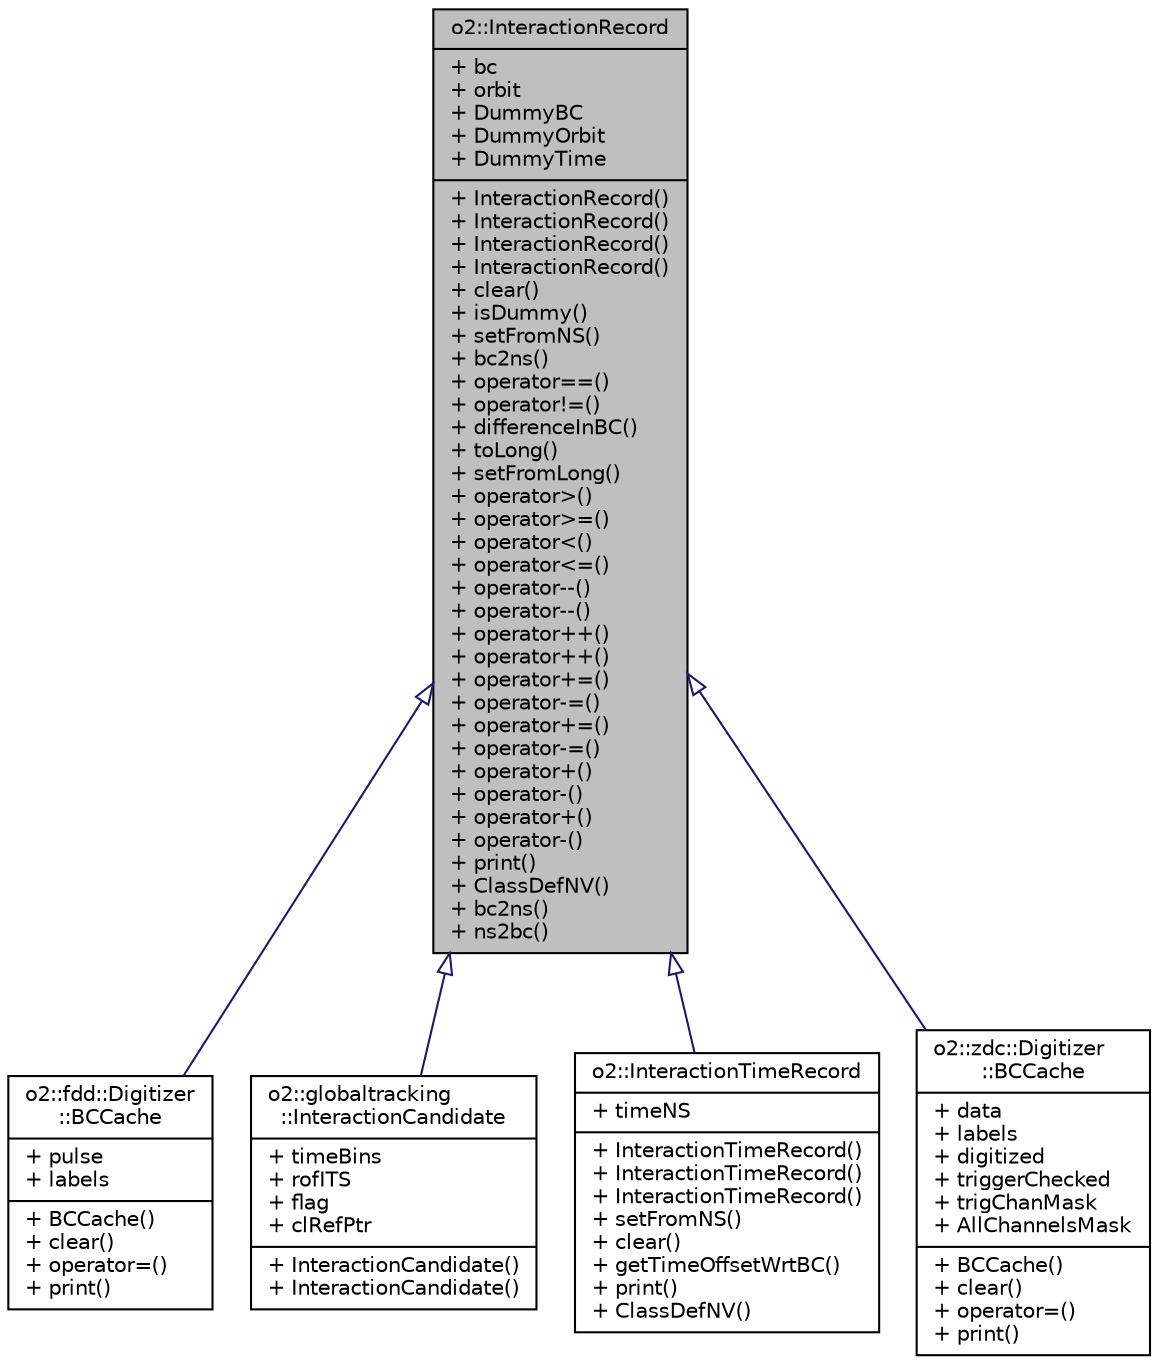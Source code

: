 digraph "o2::InteractionRecord"
{
 // INTERACTIVE_SVG=YES
  bgcolor="transparent";
  edge [fontname="Helvetica",fontsize="10",labelfontname="Helvetica",labelfontsize="10"];
  node [fontname="Helvetica",fontsize="10",shape=record];
  Node0 [label="{o2::InteractionRecord\n|+ bc\l+ orbit\l+ DummyBC\l+ DummyOrbit\l+ DummyTime\l|+ InteractionRecord()\l+ InteractionRecord()\l+ InteractionRecord()\l+ InteractionRecord()\l+ clear()\l+ isDummy()\l+ setFromNS()\l+ bc2ns()\l+ operator==()\l+ operator!=()\l+ differenceInBC()\l+ toLong()\l+ setFromLong()\l+ operator\>()\l+ operator\>=()\l+ operator\<()\l+ operator\<=()\l+ operator--()\l+ operator--()\l+ operator++()\l+ operator++()\l+ operator+=()\l+ operator-=()\l+ operator+=()\l+ operator-=()\l+ operator+()\l+ operator-()\l+ operator+()\l+ operator-()\l+ print()\l+ ClassDefNV()\l+ bc2ns()\l+ ns2bc()\l}",height=0.2,width=0.4,color="black", fillcolor="grey75", style="filled", fontcolor="black"];
  Node0 -> Node1 [dir="back",color="midnightblue",fontsize="10",style="solid",arrowtail="onormal",fontname="Helvetica"];
  Node1 [label="{o2::fdd::Digitizer\l::BCCache\n|+ pulse\l+ labels\l|+ BCCache()\l+ clear()\l+ operator=()\l+ print()\l}",height=0.2,width=0.4,color="black",URL="$dd/d97/structo2_1_1fdd_1_1Digitizer_1_1BCCache.html"];
  Node0 -> Node2 [dir="back",color="midnightblue",fontsize="10",style="solid",arrowtail="onormal",fontname="Helvetica"];
  Node2 [label="{o2::globaltracking\l::InteractionCandidate\n|+ timeBins\l+ rofITS\l+ flag\l+ clRefPtr\l|+ InteractionCandidate()\l+ InteractionCandidate()\l}",height=0.2,width=0.4,color="black",URL="$db/dc7/structo2_1_1globaltracking_1_1InteractionCandidate.html"];
  Node0 -> Node3 [dir="back",color="midnightblue",fontsize="10",style="solid",arrowtail="onormal",fontname="Helvetica"];
  Node3 [label="{o2::InteractionTimeRecord\n|+ timeNS\l|+ InteractionTimeRecord()\l+ InteractionTimeRecord()\l+ InteractionTimeRecord()\l+ setFromNS()\l+ clear()\l+ getTimeOffsetWrtBC()\l+ print()\l+ ClassDefNV()\l}",height=0.2,width=0.4,color="black",URL="$d8/d98/structo2_1_1InteractionTimeRecord.html"];
  Node0 -> Node4 [dir="back",color="midnightblue",fontsize="10",style="solid",arrowtail="onormal",fontname="Helvetica"];
  Node4 [label="{o2::zdc::Digitizer\l::BCCache\n|+ data\l+ labels\l+ digitized\l+ triggerChecked\l+ trigChanMask\l+ AllChannelsMask\l|+ BCCache()\l+ clear()\l+ operator=()\l+ print()\l}",height=0.2,width=0.4,color="black",URL="$dd/d2e/structo2_1_1zdc_1_1Digitizer_1_1BCCache.html"];
}
